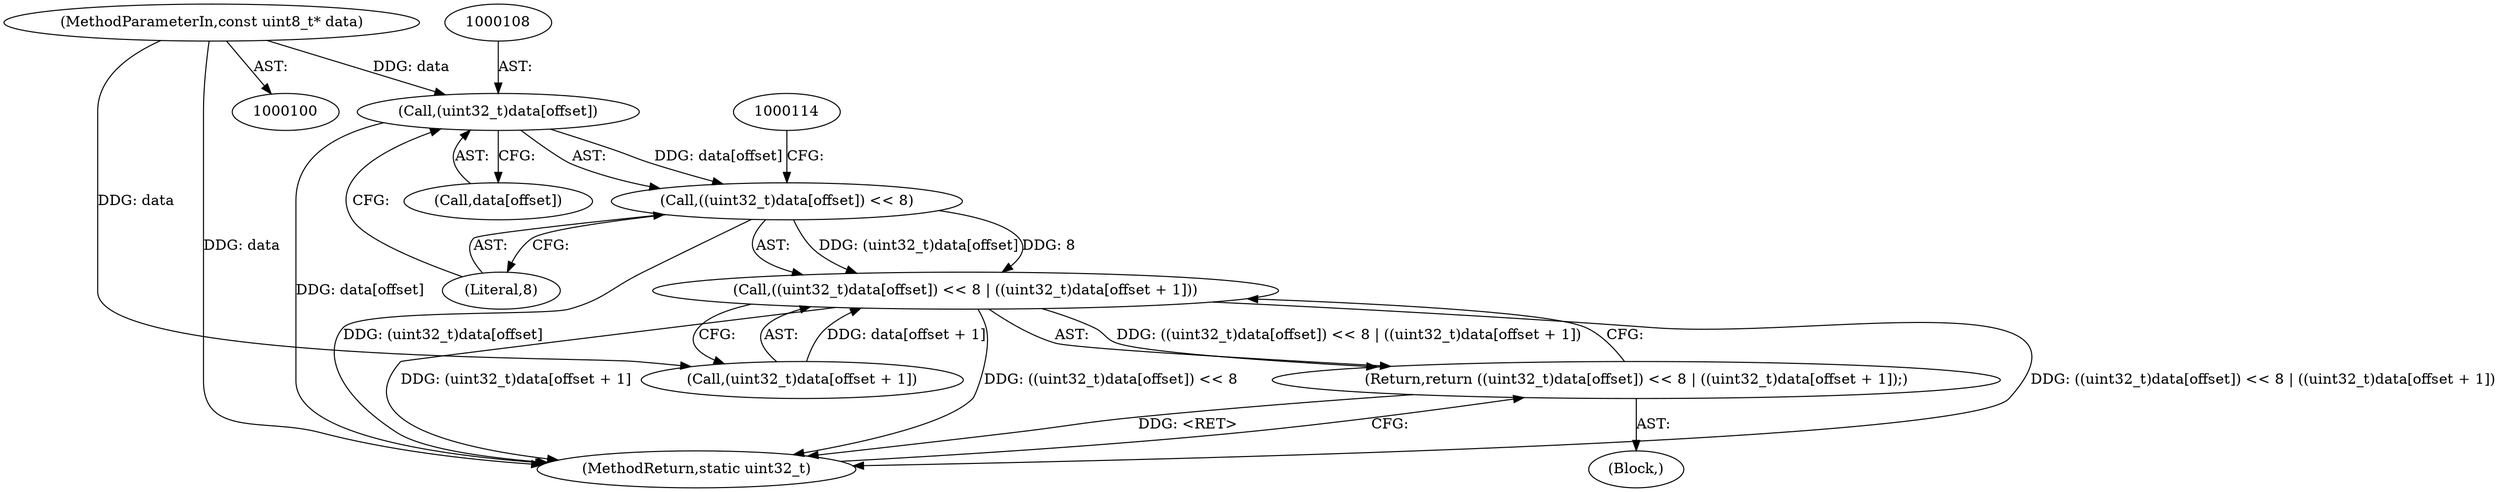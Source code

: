 digraph "0_Android_ed4c8d79153baab7f26562afb8930652dfbf853b_0@array" {
"1000107" [label="(Call,(uint32_t)data[offset])"];
"1000101" [label="(MethodParameterIn,const uint8_t* data)"];
"1000106" [label="(Call,((uint32_t)data[offset]) << 8)"];
"1000105" [label="(Call,((uint32_t)data[offset]) << 8 | ((uint32_t)data[offset + 1]))"];
"1000104" [label="(Return,return ((uint32_t)data[offset]) << 8 | ((uint32_t)data[offset + 1]);)"];
"1000104" [label="(Return,return ((uint32_t)data[offset]) << 8 | ((uint32_t)data[offset + 1]);)"];
"1000113" [label="(Call,(uint32_t)data[offset + 1])"];
"1000106" [label="(Call,((uint32_t)data[offset]) << 8)"];
"1000107" [label="(Call,(uint32_t)data[offset])"];
"1000109" [label="(Call,data[offset])"];
"1000101" [label="(MethodParameterIn,const uint8_t* data)"];
"1000105" [label="(Call,((uint32_t)data[offset]) << 8 | ((uint32_t)data[offset + 1]))"];
"1000112" [label="(Literal,8)"];
"1000120" [label="(MethodReturn,static uint32_t)"];
"1000103" [label="(Block,)"];
"1000107" -> "1000106"  [label="AST: "];
"1000107" -> "1000109"  [label="CFG: "];
"1000108" -> "1000107"  [label="AST: "];
"1000109" -> "1000107"  [label="AST: "];
"1000112" -> "1000107"  [label="CFG: "];
"1000107" -> "1000120"  [label="DDG: data[offset]"];
"1000107" -> "1000106"  [label="DDG: data[offset]"];
"1000101" -> "1000107"  [label="DDG: data"];
"1000101" -> "1000100"  [label="AST: "];
"1000101" -> "1000120"  [label="DDG: data"];
"1000101" -> "1000113"  [label="DDG: data"];
"1000106" -> "1000105"  [label="AST: "];
"1000106" -> "1000112"  [label="CFG: "];
"1000112" -> "1000106"  [label="AST: "];
"1000114" -> "1000106"  [label="CFG: "];
"1000106" -> "1000120"  [label="DDG: (uint32_t)data[offset]"];
"1000106" -> "1000105"  [label="DDG: (uint32_t)data[offset]"];
"1000106" -> "1000105"  [label="DDG: 8"];
"1000105" -> "1000104"  [label="AST: "];
"1000105" -> "1000113"  [label="CFG: "];
"1000113" -> "1000105"  [label="AST: "];
"1000104" -> "1000105"  [label="CFG: "];
"1000105" -> "1000120"  [label="DDG: ((uint32_t)data[offset]) << 8 | ((uint32_t)data[offset + 1])"];
"1000105" -> "1000120"  [label="DDG: (uint32_t)data[offset + 1]"];
"1000105" -> "1000120"  [label="DDG: ((uint32_t)data[offset]) << 8"];
"1000105" -> "1000104"  [label="DDG: ((uint32_t)data[offset]) << 8 | ((uint32_t)data[offset + 1])"];
"1000113" -> "1000105"  [label="DDG: data[offset + 1]"];
"1000104" -> "1000103"  [label="AST: "];
"1000120" -> "1000104"  [label="CFG: "];
"1000104" -> "1000120"  [label="DDG: <RET>"];
}
